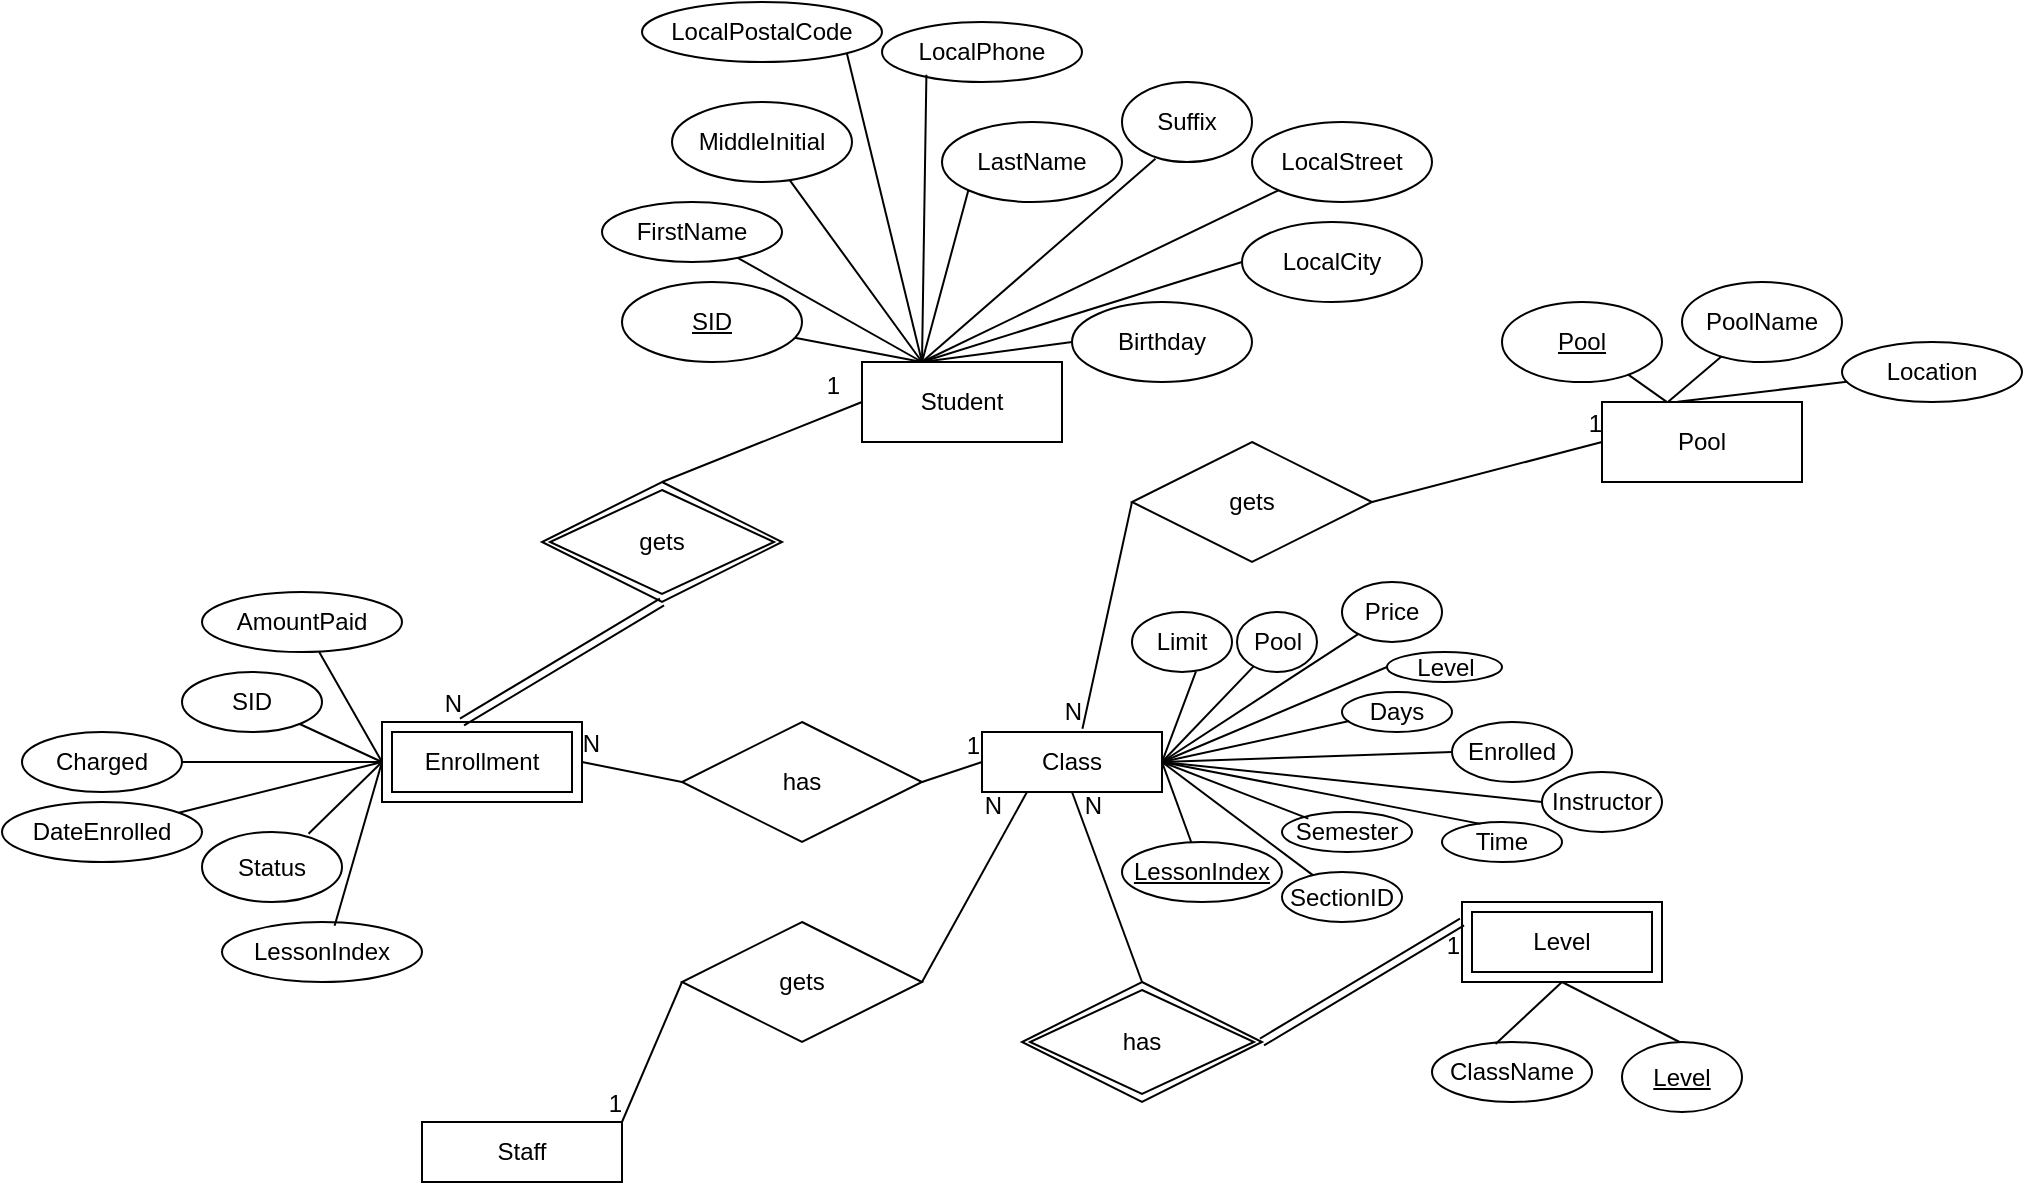 <mxfile version="15.7.3" type="github">
  <diagram id="IuRK4OOVFnM3gcbih9Tb" name="Page-1">
    <mxGraphModel dx="1114" dy="162" grid="1" gridSize="10" guides="1" tooltips="1" connect="1" arrows="1" fold="1" page="1" pageScale="1" pageWidth="850" pageHeight="1100" math="0" shadow="0">
      <root>
        <mxCell id="0" />
        <mxCell id="1" parent="0" />
        <mxCell id="EqGL3WKhdZ_vhaVdY7gF-1" value="Class" style="rounded=0;whiteSpace=wrap;html=1;" vertex="1" parent="1">
          <mxGeometry x="390" y="575" width="90" height="30" as="geometry" />
        </mxCell>
        <mxCell id="EqGL3WKhdZ_vhaVdY7gF-3" value="Pool" style="rounded=0;whiteSpace=wrap;html=1;" vertex="1" parent="1">
          <mxGeometry x="700" y="410" width="100" height="40" as="geometry" />
        </mxCell>
        <mxCell id="EqGL3WKhdZ_vhaVdY7gF-4" value="Staff" style="rounded=0;whiteSpace=wrap;html=1;" vertex="1" parent="1">
          <mxGeometry x="110" y="770" width="100" height="30" as="geometry" />
        </mxCell>
        <mxCell id="EqGL3WKhdZ_vhaVdY7gF-6" value="Student" style="rounded=0;whiteSpace=wrap;html=1;" vertex="1" parent="1">
          <mxGeometry x="330" y="390" width="100" height="40" as="geometry" />
        </mxCell>
        <mxCell id="EqGL3WKhdZ_vhaVdY7gF-7" value="Enrollment" style="shape=ext;margin=3;double=1;whiteSpace=wrap;html=1;align=center;" vertex="1" parent="1">
          <mxGeometry x="90" y="570" width="100" height="40" as="geometry" />
        </mxCell>
        <mxCell id="EqGL3WKhdZ_vhaVdY7gF-8" value="Level" style="shape=ext;margin=3;double=1;whiteSpace=wrap;html=1;align=center;" vertex="1" parent="1">
          <mxGeometry x="630" y="660" width="100" height="40" as="geometry" />
        </mxCell>
        <mxCell id="EqGL3WKhdZ_vhaVdY7gF-10" value="has" style="shape=rhombus;double=1;perimeter=rhombusPerimeter;whiteSpace=wrap;html=1;align=center;" vertex="1" parent="1">
          <mxGeometry x="410" y="700" width="120" height="60" as="geometry" />
        </mxCell>
        <mxCell id="EqGL3WKhdZ_vhaVdY7gF-11" value="gets" style="shape=rhombus;double=1;perimeter=rhombusPerimeter;whiteSpace=wrap;html=1;align=center;" vertex="1" parent="1">
          <mxGeometry x="170" y="450" width="120" height="60" as="geometry" />
        </mxCell>
        <mxCell id="EqGL3WKhdZ_vhaVdY7gF-16" value="" style="shape=link;html=1;rounded=0;endArrow=none;endFill=0;entryX=0;entryY=0.25;entryDx=0;entryDy=0;exitX=1;exitY=0.5;exitDx=0;exitDy=0;" edge="1" parent="1" source="EqGL3WKhdZ_vhaVdY7gF-10" target="EqGL3WKhdZ_vhaVdY7gF-8">
          <mxGeometry relative="1" as="geometry">
            <mxPoint x="629.8" y="440" as="sourcePoint" />
            <mxPoint x="630" y="508" as="targetPoint" />
          </mxGeometry>
        </mxCell>
        <mxCell id="EqGL3WKhdZ_vhaVdY7gF-17" value="1" style="resizable=0;html=1;align=right;verticalAlign=bottom;" connectable="0" vertex="1" parent="EqGL3WKhdZ_vhaVdY7gF-16">
          <mxGeometry x="1" relative="1" as="geometry">
            <mxPoint y="20" as="offset" />
          </mxGeometry>
        </mxCell>
        <mxCell id="EqGL3WKhdZ_vhaVdY7gF-18" value="" style="shape=link;html=1;rounded=0;endArrow=none;endFill=0;entryX=0.4;entryY=0;entryDx=0;entryDy=0;entryPerimeter=0;exitX=0.5;exitY=1;exitDx=0;exitDy=0;" edge="1" parent="1" source="EqGL3WKhdZ_vhaVdY7gF-11" target="EqGL3WKhdZ_vhaVdY7gF-7">
          <mxGeometry relative="1" as="geometry">
            <mxPoint x="130" y="500" as="sourcePoint" />
            <mxPoint x="290" y="500" as="targetPoint" />
          </mxGeometry>
        </mxCell>
        <mxCell id="EqGL3WKhdZ_vhaVdY7gF-19" value="N" style="resizable=0;html=1;align=right;verticalAlign=bottom;" connectable="0" vertex="1" parent="EqGL3WKhdZ_vhaVdY7gF-18">
          <mxGeometry x="1" relative="1" as="geometry" />
        </mxCell>
        <mxCell id="EqGL3WKhdZ_vhaVdY7gF-20" value="" style="endArrow=none;html=1;rounded=0;entryX=0;entryY=0.5;entryDx=0;entryDy=0;exitX=0.5;exitY=0;exitDx=0;exitDy=0;" edge="1" parent="1" source="EqGL3WKhdZ_vhaVdY7gF-11" target="EqGL3WKhdZ_vhaVdY7gF-6">
          <mxGeometry relative="1" as="geometry">
            <mxPoint x="280" y="450" as="sourcePoint" />
            <mxPoint x="440" y="450" as="targetPoint" />
          </mxGeometry>
        </mxCell>
        <mxCell id="EqGL3WKhdZ_vhaVdY7gF-21" value="1" style="resizable=0;html=1;align=right;verticalAlign=bottom;" connectable="0" vertex="1" parent="EqGL3WKhdZ_vhaVdY7gF-20">
          <mxGeometry x="1" relative="1" as="geometry">
            <mxPoint x="-10" as="offset" />
          </mxGeometry>
        </mxCell>
        <mxCell id="EqGL3WKhdZ_vhaVdY7gF-22" value="" style="endArrow=none;html=1;rounded=0;entryX=0.5;entryY=1;entryDx=0;entryDy=0;exitX=0.5;exitY=0;exitDx=0;exitDy=0;" edge="1" parent="1" source="EqGL3WKhdZ_vhaVdY7gF-10" target="EqGL3WKhdZ_vhaVdY7gF-1">
          <mxGeometry relative="1" as="geometry">
            <mxPoint x="600" y="440" as="sourcePoint" />
            <mxPoint x="760" y="440" as="targetPoint" />
          </mxGeometry>
        </mxCell>
        <mxCell id="EqGL3WKhdZ_vhaVdY7gF-23" value="N" style="resizable=0;html=1;align=right;verticalAlign=bottom;" connectable="0" vertex="1" parent="EqGL3WKhdZ_vhaVdY7gF-22">
          <mxGeometry x="1" relative="1" as="geometry">
            <mxPoint x="15" y="15" as="offset" />
          </mxGeometry>
        </mxCell>
        <mxCell id="EqGL3WKhdZ_vhaVdY7gF-27" value="has" style="shape=rhombus;perimeter=rhombusPerimeter;whiteSpace=wrap;html=1;align=center;" vertex="1" parent="1">
          <mxGeometry x="240" y="570" width="120" height="60" as="geometry" />
        </mxCell>
        <mxCell id="EqGL3WKhdZ_vhaVdY7gF-28" value="" style="endArrow=none;html=1;rounded=0;entryX=0;entryY=0.5;entryDx=0;entryDy=0;exitX=1;exitY=0.5;exitDx=0;exitDy=0;" edge="1" parent="1" source="EqGL3WKhdZ_vhaVdY7gF-27" target="EqGL3WKhdZ_vhaVdY7gF-1">
          <mxGeometry relative="1" as="geometry">
            <mxPoint x="330" y="620" as="sourcePoint" />
            <mxPoint x="490" y="620" as="targetPoint" />
          </mxGeometry>
        </mxCell>
        <mxCell id="EqGL3WKhdZ_vhaVdY7gF-29" value="1" style="resizable=0;html=1;align=right;verticalAlign=bottom;" connectable="0" vertex="1" parent="EqGL3WKhdZ_vhaVdY7gF-28">
          <mxGeometry x="1" relative="1" as="geometry" />
        </mxCell>
        <mxCell id="EqGL3WKhdZ_vhaVdY7gF-30" value="" style="endArrow=none;html=1;rounded=0;entryX=1;entryY=0.5;entryDx=0;entryDy=0;" edge="1" parent="1" target="EqGL3WKhdZ_vhaVdY7gF-7">
          <mxGeometry relative="1" as="geometry">
            <mxPoint x="240" y="600" as="sourcePoint" />
            <mxPoint x="490" y="620" as="targetPoint" />
          </mxGeometry>
        </mxCell>
        <mxCell id="EqGL3WKhdZ_vhaVdY7gF-31" value="N" style="resizable=0;html=1;align=right;verticalAlign=bottom;" connectable="0" vertex="1" parent="EqGL3WKhdZ_vhaVdY7gF-30">
          <mxGeometry x="1" relative="1" as="geometry">
            <mxPoint x="10" as="offset" />
          </mxGeometry>
        </mxCell>
        <mxCell id="EqGL3WKhdZ_vhaVdY7gF-32" value="gets" style="shape=rhombus;perimeter=rhombusPerimeter;whiteSpace=wrap;html=1;align=center;" vertex="1" parent="1">
          <mxGeometry x="465" y="430" width="120" height="60" as="geometry" />
        </mxCell>
        <mxCell id="EqGL3WKhdZ_vhaVdY7gF-33" value="" style="endArrow=none;html=1;rounded=0;entryX=0;entryY=0.5;entryDx=0;entryDy=0;exitX=1;exitY=0.5;exitDx=0;exitDy=0;" edge="1" parent="1" source="EqGL3WKhdZ_vhaVdY7gF-32" target="EqGL3WKhdZ_vhaVdY7gF-3">
          <mxGeometry relative="1" as="geometry">
            <mxPoint x="480" y="520" as="sourcePoint" />
            <mxPoint x="640" y="520" as="targetPoint" />
          </mxGeometry>
        </mxCell>
        <mxCell id="EqGL3WKhdZ_vhaVdY7gF-34" value="1" style="resizable=0;html=1;align=right;verticalAlign=bottom;" connectable="0" vertex="1" parent="EqGL3WKhdZ_vhaVdY7gF-33">
          <mxGeometry x="1" relative="1" as="geometry">
            <mxPoint as="offset" />
          </mxGeometry>
        </mxCell>
        <mxCell id="EqGL3WKhdZ_vhaVdY7gF-35" value="" style="endArrow=none;html=1;rounded=0;exitX=0;exitY=0.5;exitDx=0;exitDy=0;entryX=0.558;entryY=-0.053;entryDx=0;entryDy=0;entryPerimeter=0;" edge="1" parent="1" source="EqGL3WKhdZ_vhaVdY7gF-32" target="EqGL3WKhdZ_vhaVdY7gF-1">
          <mxGeometry relative="1" as="geometry">
            <mxPoint x="480" y="520" as="sourcePoint" />
            <mxPoint x="440" y="570" as="targetPoint" />
          </mxGeometry>
        </mxCell>
        <mxCell id="EqGL3WKhdZ_vhaVdY7gF-36" value="N" style="resizable=0;html=1;align=right;verticalAlign=bottom;" connectable="0" vertex="1" parent="EqGL3WKhdZ_vhaVdY7gF-35">
          <mxGeometry x="1" relative="1" as="geometry" />
        </mxCell>
        <mxCell id="EqGL3WKhdZ_vhaVdY7gF-37" value="gets" style="shape=rhombus;perimeter=rhombusPerimeter;whiteSpace=wrap;html=1;align=center;" vertex="1" parent="1">
          <mxGeometry x="240" y="670" width="120" height="60" as="geometry" />
        </mxCell>
        <mxCell id="EqGL3WKhdZ_vhaVdY7gF-38" value="" style="endArrow=none;html=1;rounded=0;exitX=1;exitY=0.5;exitDx=0;exitDy=0;entryX=0.25;entryY=1;entryDx=0;entryDy=0;" edge="1" parent="1" source="EqGL3WKhdZ_vhaVdY7gF-37" target="EqGL3WKhdZ_vhaVdY7gF-1">
          <mxGeometry relative="1" as="geometry">
            <mxPoint x="330" y="620" as="sourcePoint" />
            <mxPoint x="490" y="620" as="targetPoint" />
          </mxGeometry>
        </mxCell>
        <mxCell id="EqGL3WKhdZ_vhaVdY7gF-39" value="N" style="resizable=0;html=1;align=right;verticalAlign=bottom;" connectable="0" vertex="1" parent="EqGL3WKhdZ_vhaVdY7gF-38">
          <mxGeometry x="1" relative="1" as="geometry">
            <mxPoint x="-12" y="15" as="offset" />
          </mxGeometry>
        </mxCell>
        <mxCell id="EqGL3WKhdZ_vhaVdY7gF-40" value="" style="endArrow=none;html=1;rounded=0;exitX=0;exitY=0.5;exitDx=0;exitDy=0;" edge="1" parent="1" source="EqGL3WKhdZ_vhaVdY7gF-37">
          <mxGeometry relative="1" as="geometry">
            <mxPoint x="230" y="700" as="sourcePoint" />
            <mxPoint x="210" y="770" as="targetPoint" />
          </mxGeometry>
        </mxCell>
        <mxCell id="EqGL3WKhdZ_vhaVdY7gF-41" value="1" style="resizable=0;html=1;align=right;verticalAlign=bottom;" connectable="0" vertex="1" parent="EqGL3WKhdZ_vhaVdY7gF-40">
          <mxGeometry x="1" relative="1" as="geometry" />
        </mxCell>
        <mxCell id="EqGL3WKhdZ_vhaVdY7gF-43" value="SID" style="ellipse;whiteSpace=wrap;html=1;align=center;fontStyle=4;" vertex="1" parent="1">
          <mxGeometry x="210" y="350" width="90" height="40" as="geometry" />
        </mxCell>
        <mxCell id="EqGL3WKhdZ_vhaVdY7gF-44" value="FirstName" style="ellipse;whiteSpace=wrap;html=1;align=center;" vertex="1" parent="1">
          <mxGeometry x="200" y="310" width="90" height="30" as="geometry" />
        </mxCell>
        <mxCell id="EqGL3WKhdZ_vhaVdY7gF-45" value="MiddleInitial" style="ellipse;whiteSpace=wrap;html=1;align=center;" vertex="1" parent="1">
          <mxGeometry x="235" y="260" width="90" height="40" as="geometry" />
        </mxCell>
        <mxCell id="EqGL3WKhdZ_vhaVdY7gF-46" value="LastName" style="ellipse;whiteSpace=wrap;html=1;align=center;" vertex="1" parent="1">
          <mxGeometry x="370" y="270" width="90" height="40" as="geometry" />
        </mxCell>
        <mxCell id="EqGL3WKhdZ_vhaVdY7gF-47" value="Suffix" style="ellipse;whiteSpace=wrap;html=1;align=center;" vertex="1" parent="1">
          <mxGeometry x="460" y="250" width="65" height="40" as="geometry" />
        </mxCell>
        <mxCell id="EqGL3WKhdZ_vhaVdY7gF-48" value="Birthday" style="ellipse;whiteSpace=wrap;html=1;align=center;" vertex="1" parent="1">
          <mxGeometry x="435" y="360" width="90" height="40" as="geometry" />
        </mxCell>
        <mxCell id="EqGL3WKhdZ_vhaVdY7gF-49" value="LocalStreet" style="ellipse;whiteSpace=wrap;html=1;align=center;" vertex="1" parent="1">
          <mxGeometry x="525" y="270" width="90" height="40" as="geometry" />
        </mxCell>
        <mxCell id="EqGL3WKhdZ_vhaVdY7gF-50" value="LocalCity" style="ellipse;whiteSpace=wrap;html=1;align=center;" vertex="1" parent="1">
          <mxGeometry x="520" y="320" width="90" height="40" as="geometry" />
        </mxCell>
        <mxCell id="EqGL3WKhdZ_vhaVdY7gF-51" value="LocalPostalCode" style="ellipse;whiteSpace=wrap;html=1;align=center;" vertex="1" parent="1">
          <mxGeometry x="220" y="210" width="120" height="30" as="geometry" />
        </mxCell>
        <mxCell id="EqGL3WKhdZ_vhaVdY7gF-52" value="LocalPhone" style="ellipse;whiteSpace=wrap;html=1;align=center;" vertex="1" parent="1">
          <mxGeometry x="340" y="220" width="100" height="30" as="geometry" />
        </mxCell>
        <mxCell id="EqGL3WKhdZ_vhaVdY7gF-54" value="" style="endArrow=none;html=1;rounded=0;" edge="1" parent="1" source="EqGL3WKhdZ_vhaVdY7gF-43">
          <mxGeometry relative="1" as="geometry">
            <mxPoint x="370" y="320" as="sourcePoint" />
            <mxPoint x="360" y="390" as="targetPoint" />
          </mxGeometry>
        </mxCell>
        <mxCell id="EqGL3WKhdZ_vhaVdY7gF-55" value="" style="endArrow=none;html=1;rounded=0;" edge="1" parent="1" target="EqGL3WKhdZ_vhaVdY7gF-44">
          <mxGeometry relative="1" as="geometry">
            <mxPoint x="360" y="390" as="sourcePoint" />
            <mxPoint x="530" y="320" as="targetPoint" />
          </mxGeometry>
        </mxCell>
        <mxCell id="EqGL3WKhdZ_vhaVdY7gF-56" value="" style="endArrow=none;html=1;rounded=0;entryX=0;entryY=0.5;entryDx=0;entryDy=0;" edge="1" parent="1" target="EqGL3WKhdZ_vhaVdY7gF-48">
          <mxGeometry relative="1" as="geometry">
            <mxPoint x="360" y="390" as="sourcePoint" />
            <mxPoint x="530" y="320" as="targetPoint" />
          </mxGeometry>
        </mxCell>
        <mxCell id="EqGL3WKhdZ_vhaVdY7gF-57" value="" style="endArrow=none;html=1;rounded=0;entryX=0;entryY=0.5;entryDx=0;entryDy=0;" edge="1" parent="1" target="EqGL3WKhdZ_vhaVdY7gF-50">
          <mxGeometry relative="1" as="geometry">
            <mxPoint x="360" y="390" as="sourcePoint" />
            <mxPoint x="530" y="320" as="targetPoint" />
          </mxGeometry>
        </mxCell>
        <mxCell id="EqGL3WKhdZ_vhaVdY7gF-58" value="" style="endArrow=none;html=1;rounded=0;entryX=0;entryY=1;entryDx=0;entryDy=0;" edge="1" parent="1" target="EqGL3WKhdZ_vhaVdY7gF-49">
          <mxGeometry relative="1" as="geometry">
            <mxPoint x="360" y="390" as="sourcePoint" />
            <mxPoint x="530" y="320" as="targetPoint" />
          </mxGeometry>
        </mxCell>
        <mxCell id="EqGL3WKhdZ_vhaVdY7gF-59" value="" style="endArrow=none;html=1;rounded=0;entryX=0.257;entryY=0.959;entryDx=0;entryDy=0;entryPerimeter=0;" edge="1" parent="1" target="EqGL3WKhdZ_vhaVdY7gF-47">
          <mxGeometry relative="1" as="geometry">
            <mxPoint x="360" y="390" as="sourcePoint" />
            <mxPoint x="530" y="320" as="targetPoint" />
          </mxGeometry>
        </mxCell>
        <mxCell id="EqGL3WKhdZ_vhaVdY7gF-60" value="" style="endArrow=none;html=1;rounded=0;" edge="1" parent="1" target="EqGL3WKhdZ_vhaVdY7gF-45">
          <mxGeometry relative="1" as="geometry">
            <mxPoint x="360" y="390" as="sourcePoint" />
            <mxPoint x="530" y="320" as="targetPoint" />
          </mxGeometry>
        </mxCell>
        <mxCell id="EqGL3WKhdZ_vhaVdY7gF-61" value="" style="endArrow=none;html=1;rounded=0;entryX=0;entryY=1;entryDx=0;entryDy=0;" edge="1" parent="1" target="EqGL3WKhdZ_vhaVdY7gF-46">
          <mxGeometry relative="1" as="geometry">
            <mxPoint x="360" y="390" as="sourcePoint" />
            <mxPoint x="530" y="320" as="targetPoint" />
          </mxGeometry>
        </mxCell>
        <mxCell id="EqGL3WKhdZ_vhaVdY7gF-62" value="" style="endArrow=none;html=1;rounded=0;entryX=1;entryY=1;entryDx=0;entryDy=0;" edge="1" parent="1" target="EqGL3WKhdZ_vhaVdY7gF-51">
          <mxGeometry relative="1" as="geometry">
            <mxPoint x="360" y="390" as="sourcePoint" />
            <mxPoint x="530" y="320" as="targetPoint" />
          </mxGeometry>
        </mxCell>
        <mxCell id="EqGL3WKhdZ_vhaVdY7gF-63" value="" style="endArrow=none;html=1;rounded=0;entryX=0.222;entryY=0.879;entryDx=0;entryDy=0;entryPerimeter=0;" edge="1" parent="1" target="EqGL3WKhdZ_vhaVdY7gF-52">
          <mxGeometry relative="1" as="geometry">
            <mxPoint x="360" y="390" as="sourcePoint" />
            <mxPoint x="530" y="320" as="targetPoint" />
          </mxGeometry>
        </mxCell>
        <mxCell id="EqGL3WKhdZ_vhaVdY7gF-65" value="SID" style="ellipse;whiteSpace=wrap;html=1;align=center;" vertex="1" parent="1">
          <mxGeometry x="-10" y="545" width="70" height="30" as="geometry" />
        </mxCell>
        <mxCell id="EqGL3WKhdZ_vhaVdY7gF-66" value="LessonIndex" style="ellipse;whiteSpace=wrap;html=1;align=center;" vertex="1" parent="1">
          <mxGeometry x="10" y="670" width="100" height="30" as="geometry" />
        </mxCell>
        <mxCell id="EqGL3WKhdZ_vhaVdY7gF-67" value="Status" style="ellipse;whiteSpace=wrap;html=1;align=center;" vertex="1" parent="1">
          <mxGeometry y="625" width="70" height="35" as="geometry" />
        </mxCell>
        <mxCell id="EqGL3WKhdZ_vhaVdY7gF-69" value="Charged" style="ellipse;whiteSpace=wrap;html=1;align=center;" vertex="1" parent="1">
          <mxGeometry x="-90" y="575" width="80" height="30" as="geometry" />
        </mxCell>
        <mxCell id="EqGL3WKhdZ_vhaVdY7gF-71" value="AmountPaid" style="ellipse;whiteSpace=wrap;html=1;align=center;" vertex="1" parent="1">
          <mxGeometry y="505" width="100" height="30" as="geometry" />
        </mxCell>
        <mxCell id="EqGL3WKhdZ_vhaVdY7gF-72" value="DateEnrolled" style="ellipse;whiteSpace=wrap;html=1;align=center;" vertex="1" parent="1">
          <mxGeometry x="-100" y="610" width="100" height="30" as="geometry" />
        </mxCell>
        <mxCell id="EqGL3WKhdZ_vhaVdY7gF-73" value="" style="endArrow=none;html=1;rounded=0;entryX=0;entryY=0.5;entryDx=0;entryDy=0;" edge="1" parent="1" source="EqGL3WKhdZ_vhaVdY7gF-65" target="EqGL3WKhdZ_vhaVdY7gF-7">
          <mxGeometry relative="1" as="geometry">
            <mxPoint x="70" y="640" as="sourcePoint" />
            <mxPoint x="230" y="640" as="targetPoint" />
          </mxGeometry>
        </mxCell>
        <mxCell id="EqGL3WKhdZ_vhaVdY7gF-74" value="" style="endArrow=none;html=1;rounded=0;" edge="1" parent="1" source="EqGL3WKhdZ_vhaVdY7gF-71">
          <mxGeometry relative="1" as="geometry">
            <mxPoint x="70" y="640" as="sourcePoint" />
            <mxPoint x="90" y="590" as="targetPoint" />
          </mxGeometry>
        </mxCell>
        <mxCell id="EqGL3WKhdZ_vhaVdY7gF-75" value="" style="endArrow=none;html=1;rounded=0;exitX=0;exitY=0.5;exitDx=0;exitDy=0;entryX=0.761;entryY=0.026;entryDx=0;entryDy=0;entryPerimeter=0;" edge="1" parent="1" source="EqGL3WKhdZ_vhaVdY7gF-7" target="EqGL3WKhdZ_vhaVdY7gF-67">
          <mxGeometry relative="1" as="geometry">
            <mxPoint x="70" y="640" as="sourcePoint" />
            <mxPoint x="230" y="640" as="targetPoint" />
          </mxGeometry>
        </mxCell>
        <mxCell id="EqGL3WKhdZ_vhaVdY7gF-76" value="" style="endArrow=none;html=1;rounded=0;exitX=0;exitY=0.5;exitDx=0;exitDy=0;" edge="1" parent="1" source="EqGL3WKhdZ_vhaVdY7gF-7" target="EqGL3WKhdZ_vhaVdY7gF-69">
          <mxGeometry relative="1" as="geometry">
            <mxPoint x="70" y="640" as="sourcePoint" />
            <mxPoint x="230" y="640" as="targetPoint" />
          </mxGeometry>
        </mxCell>
        <mxCell id="EqGL3WKhdZ_vhaVdY7gF-77" value="" style="endArrow=none;html=1;rounded=0;entryX=0.563;entryY=0.062;entryDx=0;entryDy=0;entryPerimeter=0;" edge="1" parent="1" target="EqGL3WKhdZ_vhaVdY7gF-66">
          <mxGeometry relative="1" as="geometry">
            <mxPoint x="90" y="590" as="sourcePoint" />
            <mxPoint x="70" y="680" as="targetPoint" />
          </mxGeometry>
        </mxCell>
        <mxCell id="EqGL3WKhdZ_vhaVdY7gF-78" value="" style="endArrow=none;html=1;rounded=0;" edge="1" parent="1" target="EqGL3WKhdZ_vhaVdY7gF-72">
          <mxGeometry relative="1" as="geometry">
            <mxPoint x="90" y="590" as="sourcePoint" />
            <mxPoint x="230" y="640" as="targetPoint" />
          </mxGeometry>
        </mxCell>
        <mxCell id="EqGL3WKhdZ_vhaVdY7gF-79" value="SectionID" style="ellipse;whiteSpace=wrap;html=1;align=center;" vertex="1" parent="1">
          <mxGeometry x="540" y="645" width="60" height="25" as="geometry" />
        </mxCell>
        <mxCell id="EqGL3WKhdZ_vhaVdY7gF-80" value="LessonIndex" style="ellipse;whiteSpace=wrap;html=1;align=center;fontStyle=4;" vertex="1" parent="1">
          <mxGeometry x="460" y="630" width="80" height="30" as="geometry" />
        </mxCell>
        <mxCell id="EqGL3WKhdZ_vhaVdY7gF-81" value="Level" style="ellipse;whiteSpace=wrap;html=1;align=center;" vertex="1" parent="1">
          <mxGeometry x="592.5" y="535" width="57.5" height="15" as="geometry" />
        </mxCell>
        <mxCell id="EqGL3WKhdZ_vhaVdY7gF-83" value="Semester" style="ellipse;whiteSpace=wrap;html=1;align=center;" vertex="1" parent="1">
          <mxGeometry x="540" y="615" width="65" height="20" as="geometry" />
        </mxCell>
        <mxCell id="EqGL3WKhdZ_vhaVdY7gF-84" value="Days" style="ellipse;whiteSpace=wrap;html=1;align=center;" vertex="1" parent="1">
          <mxGeometry x="570" y="555" width="55" height="20" as="geometry" />
        </mxCell>
        <mxCell id="EqGL3WKhdZ_vhaVdY7gF-85" value="Time" style="ellipse;whiteSpace=wrap;html=1;align=center;" vertex="1" parent="1">
          <mxGeometry x="620" y="620" width="60" height="20" as="geometry" />
        </mxCell>
        <mxCell id="EqGL3WKhdZ_vhaVdY7gF-86" value="Pool" style="ellipse;whiteSpace=wrap;html=1;align=center;" vertex="1" parent="1">
          <mxGeometry x="517.5" y="515" width="40" height="30" as="geometry" />
        </mxCell>
        <mxCell id="EqGL3WKhdZ_vhaVdY7gF-87" value="Instructor" style="ellipse;whiteSpace=wrap;html=1;align=center;" vertex="1" parent="1">
          <mxGeometry x="670" y="595" width="60" height="30" as="geometry" />
        </mxCell>
        <mxCell id="EqGL3WKhdZ_vhaVdY7gF-88" value="Limit" style="ellipse;whiteSpace=wrap;html=1;align=center;" vertex="1" parent="1">
          <mxGeometry x="465" y="515" width="50" height="30" as="geometry" />
        </mxCell>
        <mxCell id="EqGL3WKhdZ_vhaVdY7gF-89" value="Enrolled" style="ellipse;whiteSpace=wrap;html=1;align=center;" vertex="1" parent="1">
          <mxGeometry x="625" y="570" width="60" height="30" as="geometry" />
        </mxCell>
        <mxCell id="EqGL3WKhdZ_vhaVdY7gF-90" value="Price" style="ellipse;whiteSpace=wrap;html=1;align=center;" vertex="1" parent="1">
          <mxGeometry x="570" y="500" width="50" height="30" as="geometry" />
        </mxCell>
        <mxCell id="EqGL3WKhdZ_vhaVdY7gF-91" value="" style="endArrow=none;html=1;rounded=0;entryX=0.203;entryY=0.165;entryDx=0;entryDy=0;exitX=1;exitY=0.5;exitDx=0;exitDy=0;entryPerimeter=0;" edge="1" parent="1" source="EqGL3WKhdZ_vhaVdY7gF-1" target="EqGL3WKhdZ_vhaVdY7gF-83">
          <mxGeometry relative="1" as="geometry">
            <mxPoint x="460" y="590" as="sourcePoint" />
            <mxPoint x="620" y="590" as="targetPoint" />
          </mxGeometry>
        </mxCell>
        <mxCell id="EqGL3WKhdZ_vhaVdY7gF-92" value="" style="endArrow=none;html=1;rounded=0;exitX=1;exitY=0.5;exitDx=0;exitDy=0;entryX=0.64;entryY=0.991;entryDx=0;entryDy=0;entryPerimeter=0;" edge="1" parent="1" source="EqGL3WKhdZ_vhaVdY7gF-1" target="EqGL3WKhdZ_vhaVdY7gF-88">
          <mxGeometry relative="1" as="geometry">
            <mxPoint x="460" y="590" as="sourcePoint" />
            <mxPoint x="620" y="590" as="targetPoint" />
          </mxGeometry>
        </mxCell>
        <mxCell id="EqGL3WKhdZ_vhaVdY7gF-93" value="" style="endArrow=none;html=1;rounded=0;" edge="1" parent="1" target="EqGL3WKhdZ_vhaVdY7gF-79">
          <mxGeometry relative="1" as="geometry">
            <mxPoint x="480" y="590" as="sourcePoint" />
            <mxPoint x="620" y="590" as="targetPoint" />
          </mxGeometry>
        </mxCell>
        <mxCell id="EqGL3WKhdZ_vhaVdY7gF-94" value="" style="endArrow=none;html=1;rounded=0;entryX=0;entryY=0.5;entryDx=0;entryDy=0;exitX=1;exitY=0.5;exitDx=0;exitDy=0;" edge="1" parent="1" source="EqGL3WKhdZ_vhaVdY7gF-1" target="EqGL3WKhdZ_vhaVdY7gF-81">
          <mxGeometry relative="1" as="geometry">
            <mxPoint x="460" y="590" as="sourcePoint" />
            <mxPoint x="620" y="590" as="targetPoint" />
          </mxGeometry>
        </mxCell>
        <mxCell id="EqGL3WKhdZ_vhaVdY7gF-95" value="" style="endArrow=none;html=1;rounded=0;entryX=0.434;entryY=0.013;entryDx=0;entryDy=0;entryPerimeter=0;exitX=1;exitY=0.5;exitDx=0;exitDy=0;" edge="1" parent="1" source="EqGL3WKhdZ_vhaVdY7gF-1" target="EqGL3WKhdZ_vhaVdY7gF-80">
          <mxGeometry relative="1" as="geometry">
            <mxPoint x="460" y="590" as="sourcePoint" />
            <mxPoint x="620" y="590" as="targetPoint" />
          </mxGeometry>
        </mxCell>
        <mxCell id="EqGL3WKhdZ_vhaVdY7gF-96" value="" style="endArrow=none;html=1;rounded=0;" edge="1" parent="1" target="EqGL3WKhdZ_vhaVdY7gF-86">
          <mxGeometry relative="1" as="geometry">
            <mxPoint x="480" y="590" as="sourcePoint" />
            <mxPoint x="650" y="590" as="targetPoint" />
          </mxGeometry>
        </mxCell>
        <mxCell id="EqGL3WKhdZ_vhaVdY7gF-97" value="" style="endArrow=none;html=1;rounded=0;exitX=1;exitY=0.5;exitDx=0;exitDy=0;entryX=0;entryY=0.5;entryDx=0;entryDy=0;" edge="1" parent="1" source="EqGL3WKhdZ_vhaVdY7gF-1" target="EqGL3WKhdZ_vhaVdY7gF-89">
          <mxGeometry relative="1" as="geometry">
            <mxPoint x="490" y="590" as="sourcePoint" />
            <mxPoint x="650" y="590" as="targetPoint" />
          </mxGeometry>
        </mxCell>
        <mxCell id="EqGL3WKhdZ_vhaVdY7gF-98" value="" style="endArrow=none;html=1;rounded=0;entryX=0.321;entryY=0.047;entryDx=0;entryDy=0;exitX=1;exitY=0.5;exitDx=0;exitDy=0;entryPerimeter=0;" edge="1" parent="1" source="EqGL3WKhdZ_vhaVdY7gF-1" target="EqGL3WKhdZ_vhaVdY7gF-85">
          <mxGeometry relative="1" as="geometry">
            <mxPoint x="490" y="590" as="sourcePoint" />
            <mxPoint x="650" y="590" as="targetPoint" />
          </mxGeometry>
        </mxCell>
        <mxCell id="EqGL3WKhdZ_vhaVdY7gF-99" value="" style="endArrow=none;html=1;rounded=0;exitX=1;exitY=0.5;exitDx=0;exitDy=0;" edge="1" parent="1" source="EqGL3WKhdZ_vhaVdY7gF-1" target="EqGL3WKhdZ_vhaVdY7gF-90">
          <mxGeometry relative="1" as="geometry">
            <mxPoint x="490" y="590" as="sourcePoint" />
            <mxPoint x="650" y="590" as="targetPoint" />
          </mxGeometry>
        </mxCell>
        <mxCell id="EqGL3WKhdZ_vhaVdY7gF-100" value="" style="endArrow=none;html=1;rounded=0;entryX=0;entryY=0.5;entryDx=0;entryDy=0;" edge="1" parent="1" target="EqGL3WKhdZ_vhaVdY7gF-87">
          <mxGeometry relative="1" as="geometry">
            <mxPoint x="480" y="590" as="sourcePoint" />
            <mxPoint x="650" y="590" as="targetPoint" />
          </mxGeometry>
        </mxCell>
        <mxCell id="EqGL3WKhdZ_vhaVdY7gF-101" value="" style="endArrow=none;html=1;rounded=0;exitX=1;exitY=0.5;exitDx=0;exitDy=0;entryX=0.066;entryY=0.727;entryDx=0;entryDy=0;entryPerimeter=0;" edge="1" parent="1" source="EqGL3WKhdZ_vhaVdY7gF-1" target="EqGL3WKhdZ_vhaVdY7gF-84">
          <mxGeometry relative="1" as="geometry">
            <mxPoint x="480" y="600" as="sourcePoint" />
            <mxPoint x="640" y="600" as="targetPoint" />
          </mxGeometry>
        </mxCell>
        <mxCell id="EqGL3WKhdZ_vhaVdY7gF-103" value="ClassName" style="ellipse;whiteSpace=wrap;html=1;align=center;" vertex="1" parent="1">
          <mxGeometry x="615" y="730" width="80" height="30" as="geometry" />
        </mxCell>
        <mxCell id="EqGL3WKhdZ_vhaVdY7gF-104" value="" style="endArrow=none;html=1;rounded=0;entryX=0.5;entryY=0;entryDx=0;entryDy=0;exitX=0.5;exitY=1;exitDx=0;exitDy=0;" edge="1" parent="1" source="EqGL3WKhdZ_vhaVdY7gF-8">
          <mxGeometry relative="1" as="geometry">
            <mxPoint x="610" y="680" as="sourcePoint" />
            <mxPoint x="738.75" y="730" as="targetPoint" />
          </mxGeometry>
        </mxCell>
        <mxCell id="EqGL3WKhdZ_vhaVdY7gF-105" value="" style="endArrow=none;html=1;rounded=0;exitX=0.5;exitY=1;exitDx=0;exitDy=0;entryX=0.397;entryY=0.034;entryDx=0;entryDy=0;entryPerimeter=0;" edge="1" parent="1" source="EqGL3WKhdZ_vhaVdY7gF-8" target="EqGL3WKhdZ_vhaVdY7gF-103">
          <mxGeometry relative="1" as="geometry">
            <mxPoint x="610" y="680" as="sourcePoint" />
            <mxPoint x="770" y="680" as="targetPoint" />
          </mxGeometry>
        </mxCell>
        <mxCell id="EqGL3WKhdZ_vhaVdY7gF-106" value="Level" style="ellipse;whiteSpace=wrap;html=1;align=center;fontStyle=4;" vertex="1" parent="1">
          <mxGeometry x="710" y="730" width="60" height="35" as="geometry" />
        </mxCell>
        <mxCell id="EqGL3WKhdZ_vhaVdY7gF-107" value="Pool" style="ellipse;whiteSpace=wrap;html=1;align=center;fontStyle=4;" vertex="1" parent="1">
          <mxGeometry x="650" y="360" width="80" height="40" as="geometry" />
        </mxCell>
        <mxCell id="EqGL3WKhdZ_vhaVdY7gF-108" value="PoolName" style="ellipse;whiteSpace=wrap;html=1;align=center;" vertex="1" parent="1">
          <mxGeometry x="740" y="350" width="80" height="40" as="geometry" />
        </mxCell>
        <mxCell id="EqGL3WKhdZ_vhaVdY7gF-109" value="Location" style="ellipse;whiteSpace=wrap;html=1;align=center;" vertex="1" parent="1">
          <mxGeometry x="820" y="380" width="90" height="30" as="geometry" />
        </mxCell>
        <mxCell id="EqGL3WKhdZ_vhaVdY7gF-110" value="" style="endArrow=none;html=1;rounded=0;exitX=0.327;exitY=0.005;exitDx=0;exitDy=0;exitPerimeter=0;" edge="1" parent="1" source="EqGL3WKhdZ_vhaVdY7gF-3" target="EqGL3WKhdZ_vhaVdY7gF-107">
          <mxGeometry relative="1" as="geometry">
            <mxPoint x="540" y="490" as="sourcePoint" />
            <mxPoint x="700" y="490" as="targetPoint" />
          </mxGeometry>
        </mxCell>
        <mxCell id="EqGL3WKhdZ_vhaVdY7gF-111" value="" style="endArrow=none;html=1;rounded=0;exitX=0.331;exitY=-0.003;exitDx=0;exitDy=0;exitPerimeter=0;" edge="1" parent="1" source="EqGL3WKhdZ_vhaVdY7gF-3" target="EqGL3WKhdZ_vhaVdY7gF-108">
          <mxGeometry relative="1" as="geometry">
            <mxPoint x="540" y="490" as="sourcePoint" />
            <mxPoint x="700" y="490" as="targetPoint" />
          </mxGeometry>
        </mxCell>
        <mxCell id="EqGL3WKhdZ_vhaVdY7gF-112" value="" style="endArrow=none;html=1;rounded=0;exitX=0.378;exitY=-0.003;exitDx=0;exitDy=0;exitPerimeter=0;" edge="1" parent="1" source="EqGL3WKhdZ_vhaVdY7gF-3" target="EqGL3WKhdZ_vhaVdY7gF-109">
          <mxGeometry relative="1" as="geometry">
            <mxPoint x="540" y="490" as="sourcePoint" />
            <mxPoint x="700" y="490" as="targetPoint" />
          </mxGeometry>
        </mxCell>
      </root>
    </mxGraphModel>
  </diagram>
</mxfile>
